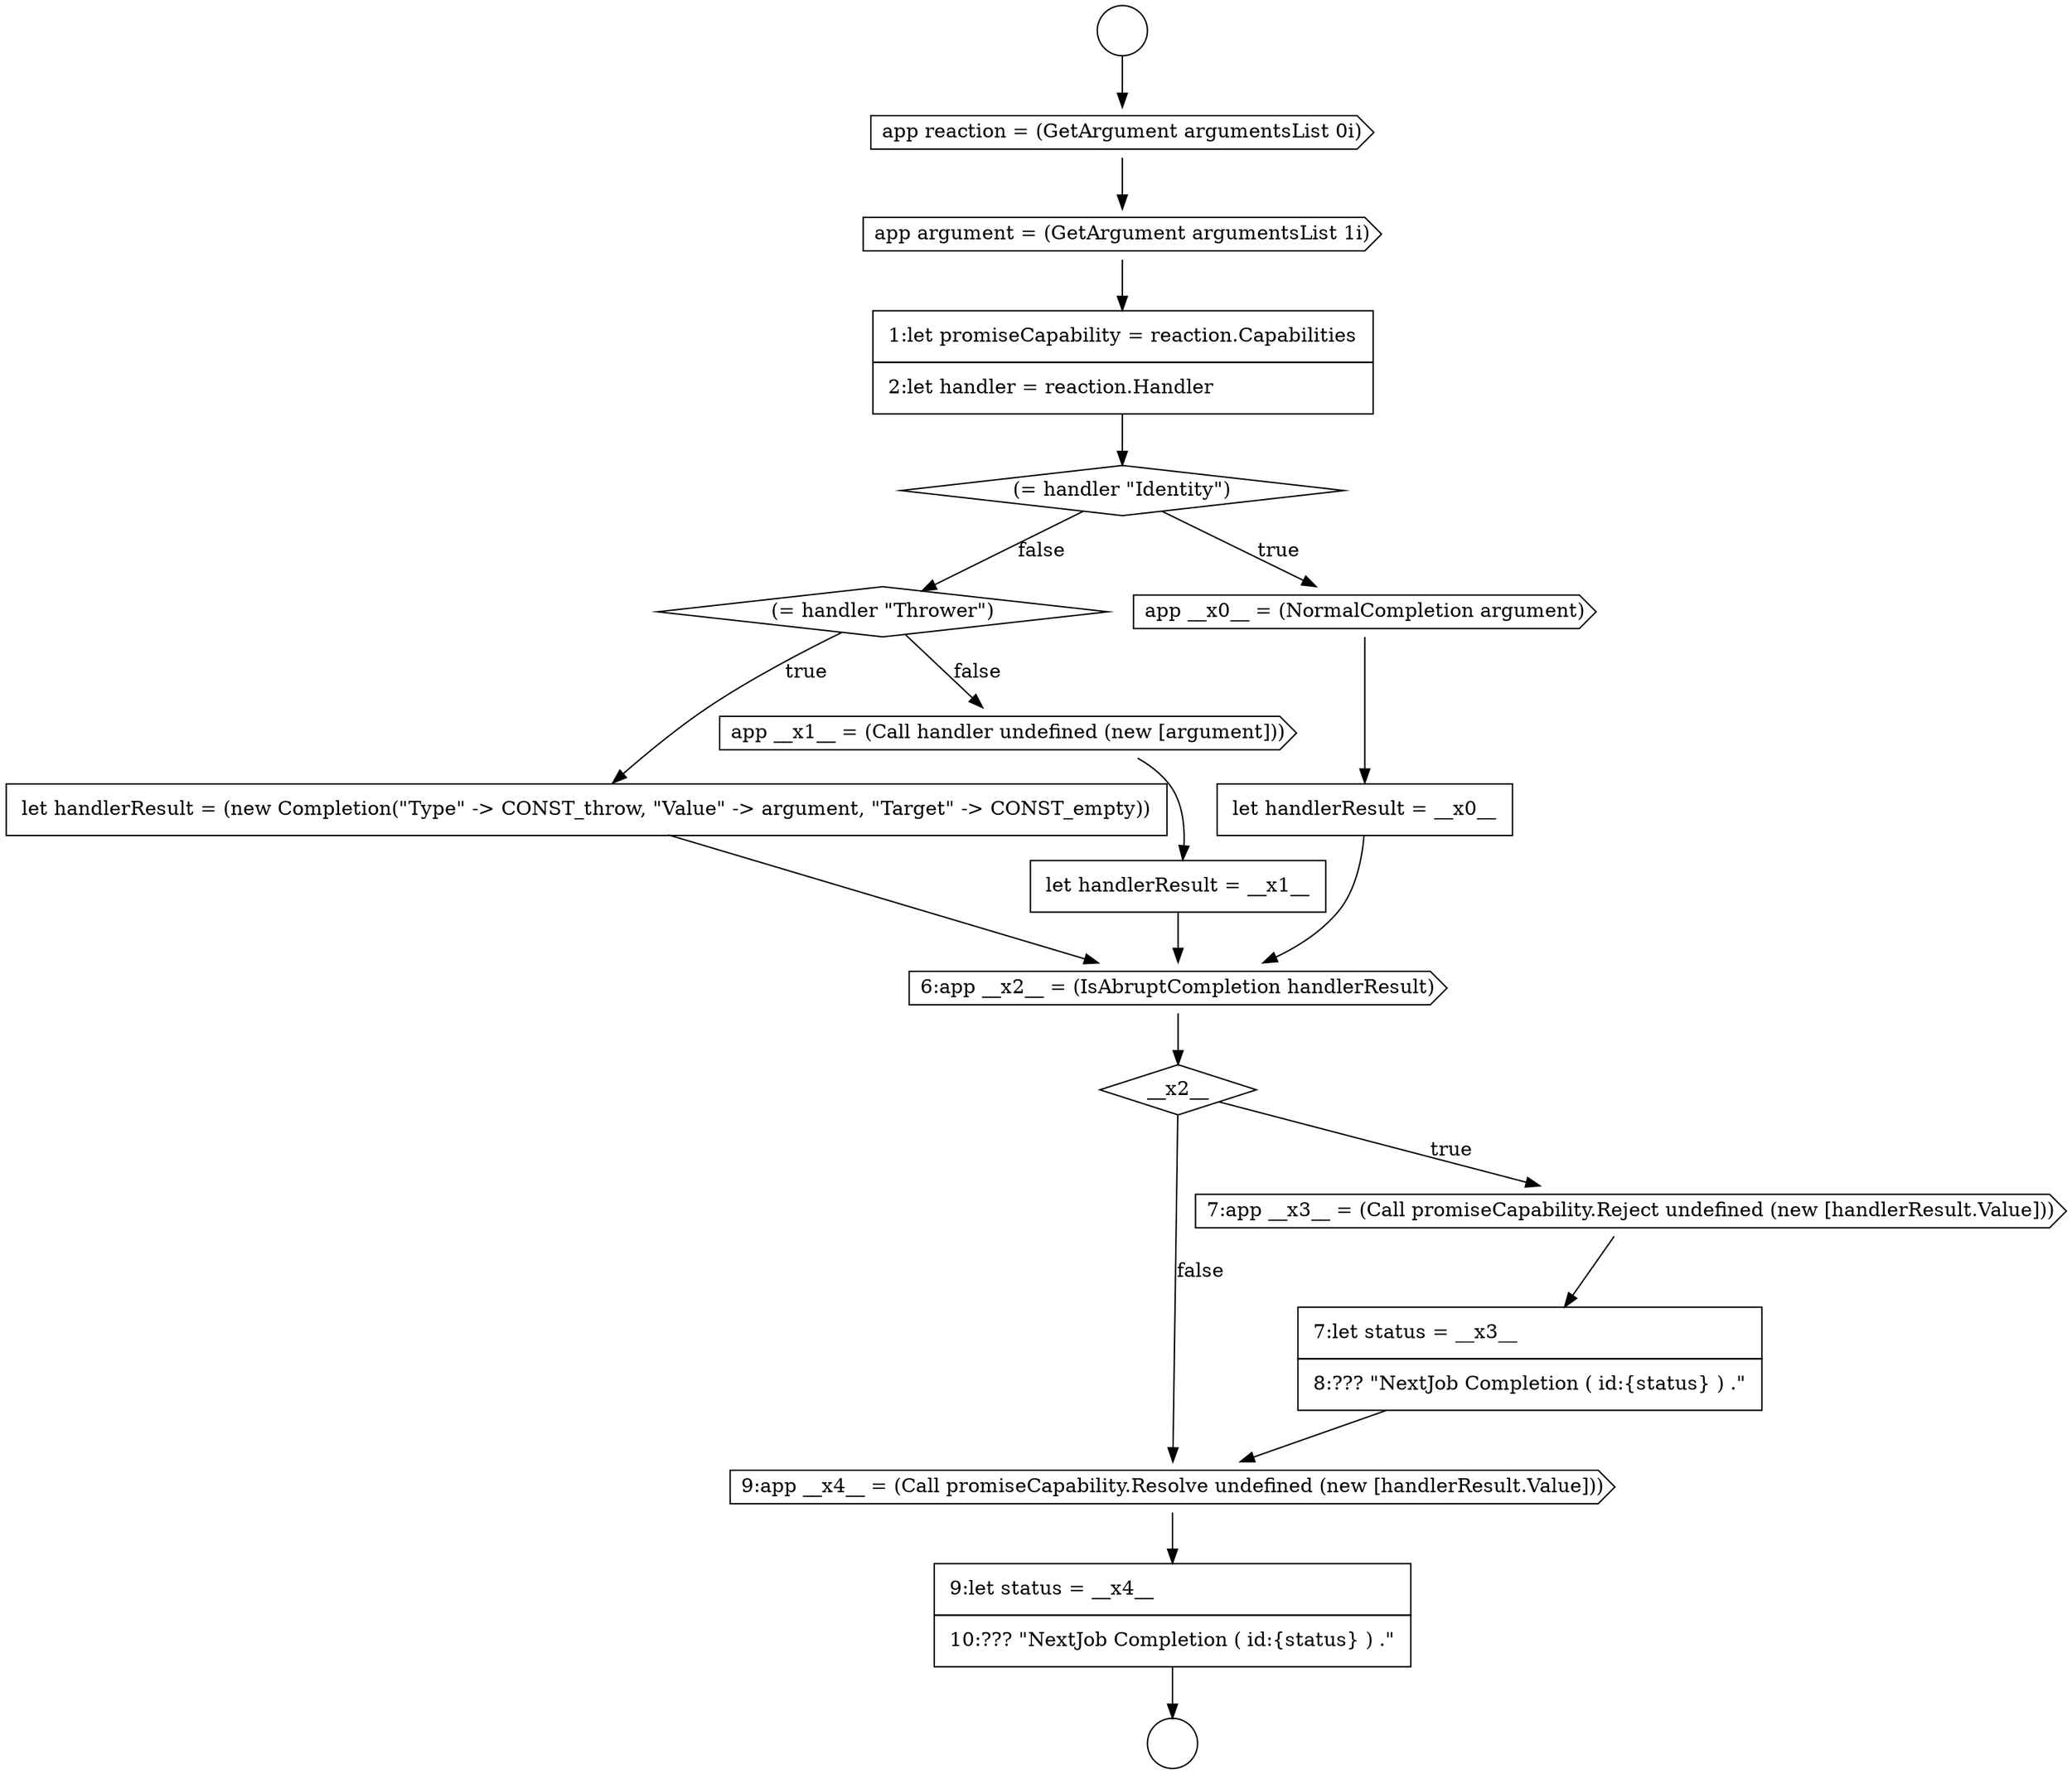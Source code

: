 digraph {
  node15643 [shape=diamond, label=<<font color="black">(= handler &quot;Thrower&quot;)</font>> color="black" fillcolor="white" style=filled]
  node15651 [shape=cds, label=<<font color="black">9:app __x4__ = (Call promiseCapability.Resolve undefined (new [handlerResult.Value]))</font>> color="black" fillcolor="white" style=filled]
  node15637 [shape=cds, label=<<font color="black">app reaction = (GetArgument argumentsList 0i)</font>> color="black" fillcolor="white" style=filled]
  node15648 [shape=diamond, label=<<font color="black">__x2__</font>> color="black" fillcolor="white" style=filled]
  node15638 [shape=cds, label=<<font color="black">app argument = (GetArgument argumentsList 1i)</font>> color="black" fillcolor="white" style=filled]
  node15635 [shape=circle label=" " color="black" fillcolor="white" style=filled]
  node15644 [shape=none, margin=0, label=<<font color="black">
    <table border="0" cellborder="1" cellspacing="0" cellpadding="10">
      <tr><td align="left">let handlerResult = (new Completion(&quot;Type&quot; -&gt; CONST_throw, &quot;Value&quot; -&gt; argument, &quot;Target&quot; -&gt; CONST_empty))</td></tr>
    </table>
  </font>> color="black" fillcolor="white" style=filled]
  node15652 [shape=none, margin=0, label=<<font color="black">
    <table border="0" cellborder="1" cellspacing="0" cellpadding="10">
      <tr><td align="left">9:let status = __x4__</td></tr>
      <tr><td align="left">10:??? &quot;NextJob Completion ( id:{status} ) .&quot;</td></tr>
    </table>
  </font>> color="black" fillcolor="white" style=filled]
  node15642 [shape=none, margin=0, label=<<font color="black">
    <table border="0" cellborder="1" cellspacing="0" cellpadding="10">
      <tr><td align="left">let handlerResult = __x0__</td></tr>
    </table>
  </font>> color="black" fillcolor="white" style=filled]
  node15650 [shape=none, margin=0, label=<<font color="black">
    <table border="0" cellborder="1" cellspacing="0" cellpadding="10">
      <tr><td align="left">7:let status = __x3__</td></tr>
      <tr><td align="left">8:??? &quot;NextJob Completion ( id:{status} ) .&quot;</td></tr>
    </table>
  </font>> color="black" fillcolor="white" style=filled]
  node15639 [shape=none, margin=0, label=<<font color="black">
    <table border="0" cellborder="1" cellspacing="0" cellpadding="10">
      <tr><td align="left">1:let promiseCapability = reaction.Capabilities</td></tr>
      <tr><td align="left">2:let handler = reaction.Handler</td></tr>
    </table>
  </font>> color="black" fillcolor="white" style=filled]
  node15646 [shape=none, margin=0, label=<<font color="black">
    <table border="0" cellborder="1" cellspacing="0" cellpadding="10">
      <tr><td align="left">let handlerResult = __x1__</td></tr>
    </table>
  </font>> color="black" fillcolor="white" style=filled]
  node15641 [shape=cds, label=<<font color="black">app __x0__ = (NormalCompletion argument)</font>> color="black" fillcolor="white" style=filled]
  node15649 [shape=cds, label=<<font color="black">7:app __x3__ = (Call promiseCapability.Reject undefined (new [handlerResult.Value]))</font>> color="black" fillcolor="white" style=filled]
  node15645 [shape=cds, label=<<font color="black">app __x1__ = (Call handler undefined (new [argument]))</font>> color="black" fillcolor="white" style=filled]
  node15640 [shape=diamond, label=<<font color="black">(= handler &quot;Identity&quot;)</font>> color="black" fillcolor="white" style=filled]
  node15647 [shape=cds, label=<<font color="black">6:app __x2__ = (IsAbruptCompletion handlerResult)</font>> color="black" fillcolor="white" style=filled]
  node15636 [shape=circle label=" " color="black" fillcolor="white" style=filled]
  node15644 -> node15647 [ color="black"]
  node15650 -> node15651 [ color="black"]
  node15647 -> node15648 [ color="black"]
  node15640 -> node15641 [label=<<font color="black">true</font>> color="black"]
  node15640 -> node15643 [label=<<font color="black">false</font>> color="black"]
  node15652 -> node15636 [ color="black"]
  node15651 -> node15652 [ color="black"]
  node15639 -> node15640 [ color="black"]
  node15648 -> node15649 [label=<<font color="black">true</font>> color="black"]
  node15648 -> node15651 [label=<<font color="black">false</font>> color="black"]
  node15643 -> node15644 [label=<<font color="black">true</font>> color="black"]
  node15643 -> node15645 [label=<<font color="black">false</font>> color="black"]
  node15646 -> node15647 [ color="black"]
  node15635 -> node15637 [ color="black"]
  node15642 -> node15647 [ color="black"]
  node15637 -> node15638 [ color="black"]
  node15649 -> node15650 [ color="black"]
  node15641 -> node15642 [ color="black"]
  node15645 -> node15646 [ color="black"]
  node15638 -> node15639 [ color="black"]
}
